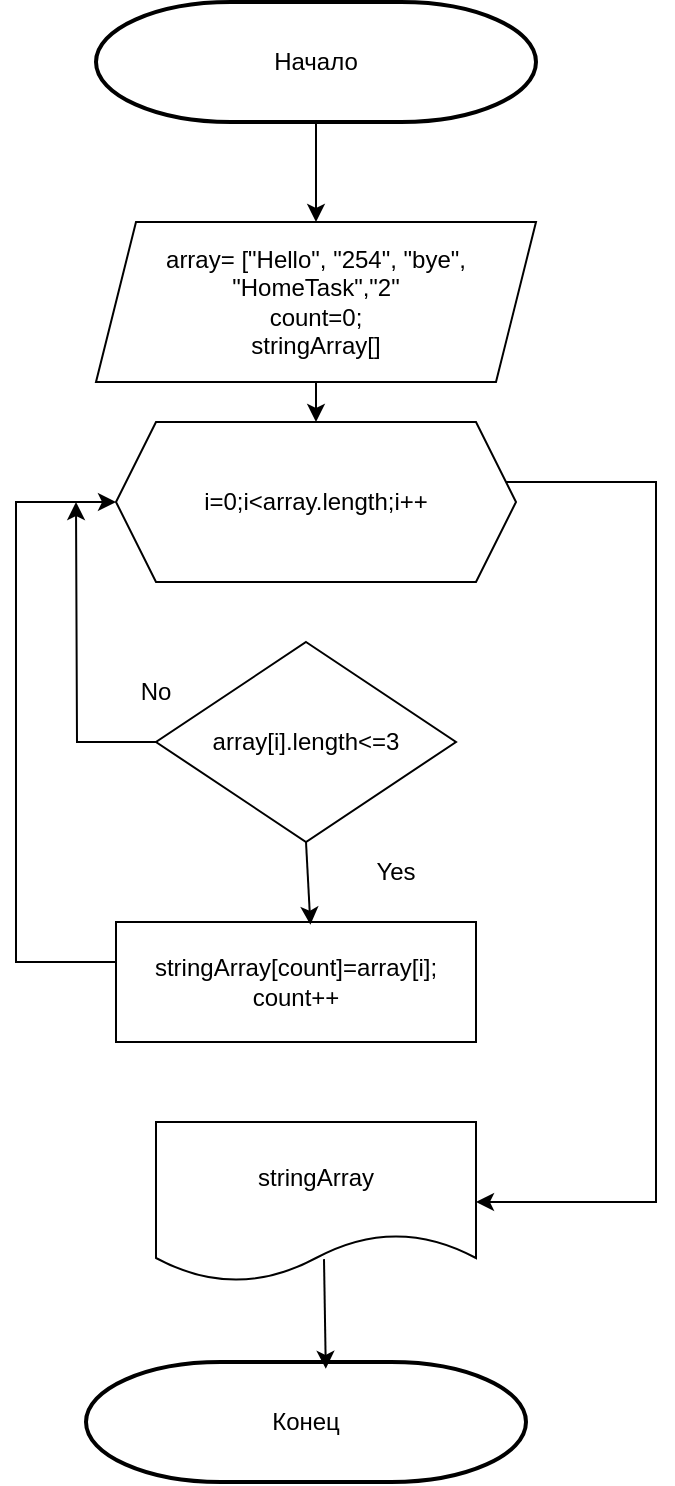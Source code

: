 <mxfile version="20.7.4" type="google"><diagram id="vW3AFhe12BxChgtQVEE5" name="Страница 1"><mxGraphModel dx="1002" dy="568" grid="1" gridSize="10" guides="1" tooltips="1" connect="1" arrows="1" fold="1" page="1" pageScale="1" pageWidth="827" pageHeight="1169" math="0" shadow="0"><root><mxCell id="0"/><mxCell id="1" parent="0"/><mxCell id="Tc1atpcPdvvUlv-6Fmt8-7" style="edgeStyle=orthogonalEdgeStyle;rounded=0;orthogonalLoop=1;jettySize=auto;html=1;entryX=0.5;entryY=0;entryDx=0;entryDy=0;" edge="1" parent="1" source="HC51nGBM5O8nl2FK34AL-2" target="HC51nGBM5O8nl2FK34AL-3"><mxGeometry relative="1" as="geometry"/></mxCell><mxCell id="HC51nGBM5O8nl2FK34AL-2" value="Начало" style="strokeWidth=2;html=1;shape=mxgraph.flowchart.terminator;whiteSpace=wrap;" parent="1" vertex="1"><mxGeometry x="80" y="30" width="220" height="60" as="geometry"/></mxCell><mxCell id="HC51nGBM5O8nl2FK34AL-3" value="array= [&quot;Hello&quot;, &quot;254&quot;, &quot;bye&quot;,&lt;br&gt;&quot;HomeTask&quot;,&quot;2&quot;&lt;br&gt;count=0;&lt;br&gt;stringArray[]" style="shape=parallelogram;perimeter=parallelogramPerimeter;whiteSpace=wrap;html=1;fixedSize=1;" parent="1" vertex="1"><mxGeometry x="80" y="140" width="220" height="80" as="geometry"/></mxCell><mxCell id="Tc1atpcPdvvUlv-6Fmt8-4" style="edgeStyle=orthogonalEdgeStyle;rounded=0;orthogonalLoop=1;jettySize=auto;html=1;entryX=1;entryY=0.5;entryDx=0;entryDy=0;" edge="1" parent="1" source="b-tLAmB1w6barzCO5sAM-3" target="Tc1atpcPdvvUlv-6Fmt8-3"><mxGeometry relative="1" as="geometry"><Array as="points"><mxPoint x="360" y="270"/><mxPoint x="360" y="630"/></Array></mxGeometry></mxCell><mxCell id="b-tLAmB1w6barzCO5sAM-3" value="i=0;i&amp;lt;array.length;i++" style="shape=hexagon;perimeter=hexagonPerimeter2;whiteSpace=wrap;html=1;fixedSize=1;" parent="1" vertex="1"><mxGeometry x="90" y="240" width="200" height="80" as="geometry"/></mxCell><mxCell id="Tc1atpcPdvvUlv-6Fmt8-2" style="edgeStyle=orthogonalEdgeStyle;rounded=0;orthogonalLoop=1;jettySize=auto;html=1;" edge="1" parent="1" source="b-tLAmB1w6barzCO5sAM-4"><mxGeometry relative="1" as="geometry"><mxPoint x="70" y="280" as="targetPoint"/></mxGeometry></mxCell><mxCell id="b-tLAmB1w6barzCO5sAM-4" value="array[i].length&amp;lt;=3" style="rhombus;whiteSpace=wrap;html=1;" parent="1" vertex="1"><mxGeometry x="110" y="350" width="150" height="100" as="geometry"/></mxCell><mxCell id="Tc1atpcPdvvUlv-6Fmt8-1" style="edgeStyle=orthogonalEdgeStyle;rounded=0;orthogonalLoop=1;jettySize=auto;html=1;entryX=0;entryY=0.5;entryDx=0;entryDy=0;" edge="1" parent="1" source="b-tLAmB1w6barzCO5sAM-5" target="b-tLAmB1w6barzCO5sAM-3"><mxGeometry relative="1" as="geometry"><mxPoint x="160" y="279" as="targetPoint"/><Array as="points"><mxPoint x="40" y="510"/><mxPoint x="40" y="280"/></Array></mxGeometry></mxCell><mxCell id="b-tLAmB1w6barzCO5sAM-5" value="stringArray[count]=array[i];&lt;br&gt;count++" style="rounded=0;whiteSpace=wrap;html=1;" parent="1" vertex="1"><mxGeometry x="90" y="490" width="180" height="60" as="geometry"/></mxCell><mxCell id="b-tLAmB1w6barzCO5sAM-10" value="No" style="text;html=1;strokeColor=none;fillColor=none;align=center;verticalAlign=middle;whiteSpace=wrap;rounded=0;" parent="1" vertex="1"><mxGeometry x="80" y="360" width="60" height="30" as="geometry"/></mxCell><mxCell id="b-tLAmB1w6barzCO5sAM-11" value="" style="endArrow=classic;html=1;rounded=0;exitX=0.5;exitY=1;exitDx=0;exitDy=0;entryX=0.54;entryY=0.023;entryDx=0;entryDy=0;entryPerimeter=0;" parent="1" source="b-tLAmB1w6barzCO5sAM-4" edge="1" target="b-tLAmB1w6barzCO5sAM-5"><mxGeometry width="50" height="50" relative="1" as="geometry"><mxPoint x="200" y="450" as="sourcePoint"/><mxPoint x="205" y="480" as="targetPoint"/></mxGeometry></mxCell><mxCell id="Tc1atpcPdvvUlv-6Fmt8-3" value="stringArray" style="shape=document;whiteSpace=wrap;html=1;boundedLbl=1;" vertex="1" parent="1"><mxGeometry x="110" y="590" width="160" height="80" as="geometry"/></mxCell><mxCell id="Tc1atpcPdvvUlv-6Fmt8-6" value="Yes" style="text;html=1;strokeColor=none;fillColor=none;align=center;verticalAlign=middle;whiteSpace=wrap;rounded=0;" vertex="1" parent="1"><mxGeometry x="200" y="450" width="60" height="30" as="geometry"/></mxCell><mxCell id="Tc1atpcPdvvUlv-6Fmt8-9" style="edgeStyle=orthogonalEdgeStyle;rounded=0;orthogonalLoop=1;jettySize=auto;html=1;entryX=0.5;entryY=0;entryDx=0;entryDy=0;" edge="1" parent="1" target="b-tLAmB1w6barzCO5sAM-3"><mxGeometry relative="1" as="geometry"><mxPoint x="190" y="220" as="sourcePoint"/><mxPoint x="190" y="220" as="targetPoint"/></mxGeometry></mxCell><mxCell id="Tc1atpcPdvvUlv-6Fmt8-10" value="Конец" style="strokeWidth=2;html=1;shape=mxgraph.flowchart.terminator;whiteSpace=wrap;" vertex="1" parent="1"><mxGeometry x="75" y="710" width="220" height="60" as="geometry"/></mxCell><mxCell id="Tc1atpcPdvvUlv-6Fmt8-11" value="" style="endArrow=classic;html=1;rounded=0;exitX=0.525;exitY=0.857;exitDx=0;exitDy=0;exitPerimeter=0;entryX=0.545;entryY=0.057;entryDx=0;entryDy=0;entryPerimeter=0;" edge="1" parent="1" source="Tc1atpcPdvvUlv-6Fmt8-3" target="Tc1atpcPdvvUlv-6Fmt8-10"><mxGeometry width="50" height="50" relative="1" as="geometry"><mxPoint x="390" y="810" as="sourcePoint"/><mxPoint x="440" y="760" as="targetPoint"/></mxGeometry></mxCell></root></mxGraphModel></diagram></mxfile>